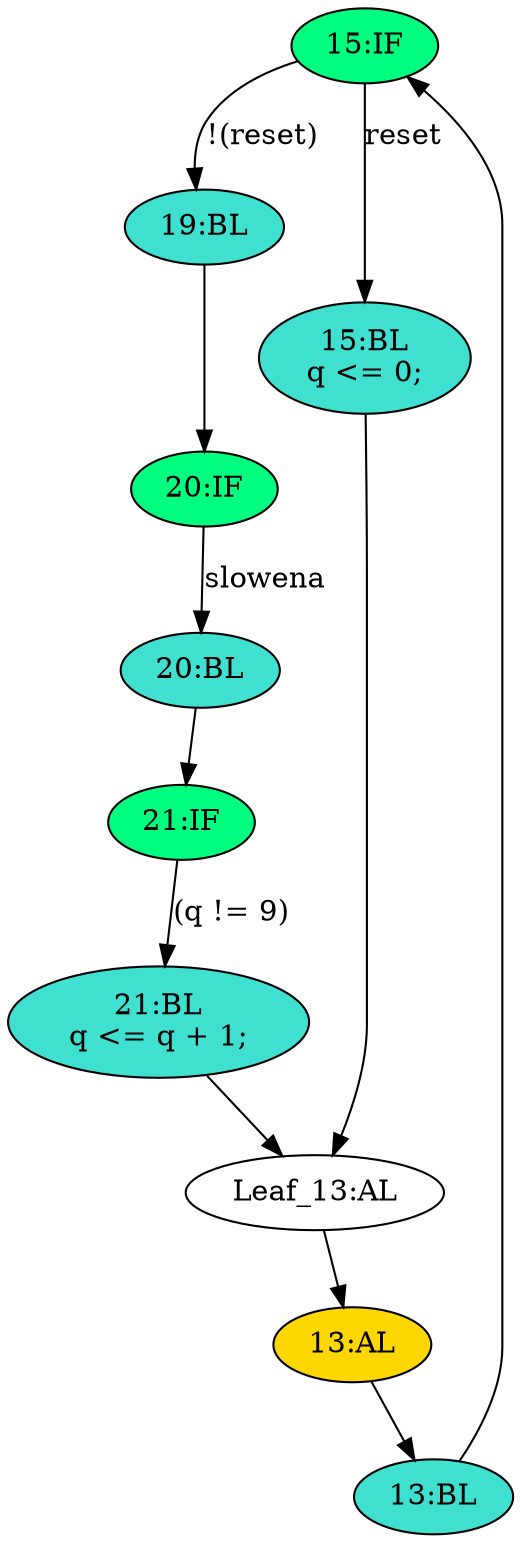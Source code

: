 strict digraph "compose( ,  )" {
	node [label="\N"];
	"15:IF"	[ast="<pyverilog.vparser.ast.IfStatement object at 0x7fe462296bd0>",
		fillcolor=springgreen,
		label="15:IF",
		statements="[]",
		style=filled,
		typ=IfStatement];
	"19:BL"	[ast="<pyverilog.vparser.ast.Block object at 0x7fe462296910>",
		fillcolor=turquoise,
		label="19:BL",
		statements="[]",
		style=filled,
		typ=Block];
	"15:IF" -> "19:BL"	[cond="['reset']",
		label="!(reset)",
		lineno=15];
	"15:BL"	[ast="<pyverilog.vparser.ast.Block object at 0x7fe462375e10>",
		fillcolor=turquoise,
		label="15:BL
q <= 0;",
		statements="[<pyverilog.vparser.ast.NonblockingSubstitution object at 0x7fe462296810>]",
		style=filled,
		typ=Block];
	"15:IF" -> "15:BL"	[cond="['reset']",
		label=reset,
		lineno=15];
	"20:IF"	[ast="<pyverilog.vparser.ast.IfStatement object at 0x7fe4622e33d0>",
		fillcolor=springgreen,
		label="20:IF",
		statements="[]",
		style=filled,
		typ=IfStatement];
	"19:BL" -> "20:IF"	[cond="[]",
		lineno=None];
	"13:AL"	[ast="<pyverilog.vparser.ast.Always object at 0x7fe462283fd0>",
		clk_sens=True,
		fillcolor=gold,
		label="13:AL",
		sens="['clk']",
		statements="[]",
		style=filled,
		typ=Always,
		use_var="['reset', 'q', 'slowena']"];
	"13:BL"	[ast="<pyverilog.vparser.ast.Block object at 0x7fe462375690>",
		fillcolor=turquoise,
		label="13:BL",
		statements="[]",
		style=filled,
		typ=Block];
	"13:AL" -> "13:BL"	[cond="[]",
		lineno=None];
	"20:BL"	[ast="<pyverilog.vparser.ast.Block object at 0x7fe4622e3e10>",
		fillcolor=turquoise,
		label="20:BL",
		statements="[]",
		style=filled,
		typ=Block];
	"21:IF"	[ast="<pyverilog.vparser.ast.IfStatement object at 0x7fe46228ee90>",
		fillcolor=springgreen,
		label="21:IF",
		statements="[]",
		style=filled,
		typ=IfStatement];
	"20:BL" -> "21:IF"	[cond="[]",
		lineno=None];
	"Leaf_13:AL"	[def_var="['q']",
		label="Leaf_13:AL"];
	"15:BL" -> "Leaf_13:AL"	[cond="[]",
		lineno=None];
	"13:BL" -> "15:IF"	[cond="[]",
		lineno=None];
	"21:BL"	[ast="<pyverilog.vparser.ast.Block object at 0x7fe46228e290>",
		fillcolor=turquoise,
		label="21:BL
q <= q + 1;",
		statements="[<pyverilog.vparser.ast.NonblockingSubstitution object at 0x7fe4622f1450>]",
		style=filled,
		typ=Block];
	"21:IF" -> "21:BL"	[cond="['q']",
		label="(q != 9)",
		lineno=21];
	"20:IF" -> "20:BL"	[cond="['slowena']",
		label=slowena,
		lineno=20];
	"Leaf_13:AL" -> "13:AL";
	"21:BL" -> "Leaf_13:AL"	[cond="[]",
		lineno=None];
}
